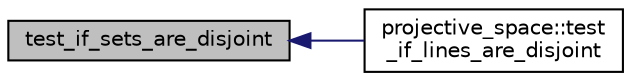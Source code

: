 digraph "test_if_sets_are_disjoint"
{
  edge [fontname="Helvetica",fontsize="10",labelfontname="Helvetica",labelfontsize="10"];
  node [fontname="Helvetica",fontsize="10",shape=record];
  rankdir="LR";
  Node16091 [label="test_if_sets_are_disjoint",height=0.2,width=0.4,color="black", fillcolor="grey75", style="filled", fontcolor="black"];
  Node16091 -> Node16092 [dir="back",color="midnightblue",fontsize="10",style="solid",fontname="Helvetica"];
  Node16092 [label="projective_space::test\l_if_lines_are_disjoint",height=0.2,width=0.4,color="black", fillcolor="white", style="filled",URL="$d2/d17/classprojective__space.html#a159c852080d3cb54bcf5b38b9d687137"];
}

